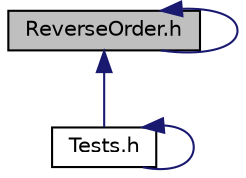 digraph "ReverseOrder.h"
{
 // LATEX_PDF_SIZE
  edge [fontname="Helvetica",fontsize="10",labelfontname="Helvetica",labelfontsize="10"];
  node [fontname="Helvetica",fontsize="10",shape=record];
  Node1 [label="ReverseOrder.h",height=0.2,width=0.4,color="black", fillcolor="grey75", style="filled", fontcolor="black",tooltip=" "];
  Node1 -> Node1 [dir="back",color="midnightblue",fontsize="10",style="solid",fontname="Helvetica"];
  Node1 -> Node2 [dir="back",color="midnightblue",fontsize="10",style="solid",fontname="Helvetica"];
  Node2 [label="Tests.h",height=0.2,width=0.4,color="black", fillcolor="white", style="filled",URL="$_tests_8h.html",tooltip=" "];
  Node2 -> Node2 [dir="back",color="midnightblue",fontsize="10",style="solid",fontname="Helvetica"];
}
